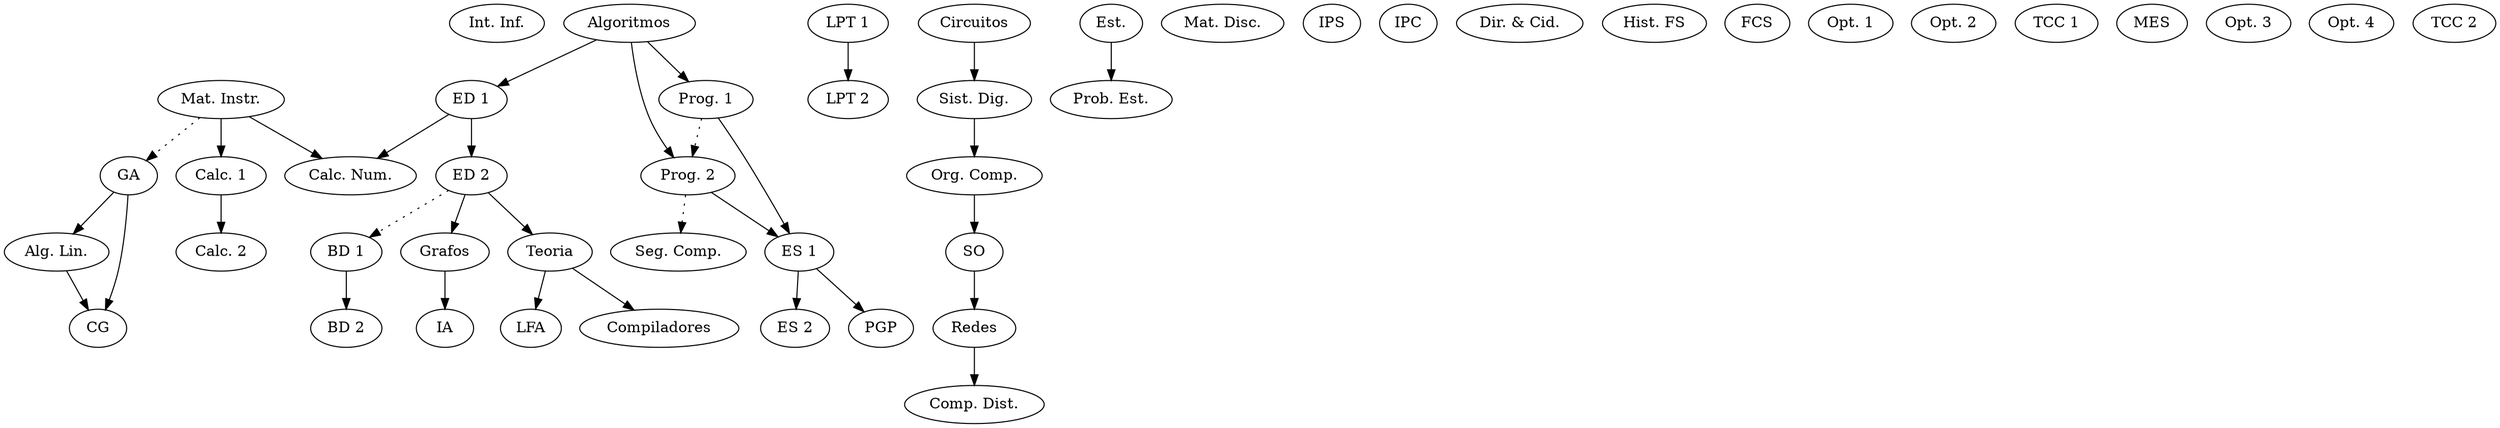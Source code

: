 digraph Pres {

  title="Grafo de pre-requisitos";
  //size="11" ratiol=fill margin="0.3";

   1 [label="Int. Inf."];
   2 [label="Mat. Instr."];
   3 [label="LPT 1"];
   4 [label="Algoritmos"];
   5 [label="Circuitos"];
   6 [label="GA"];
   7 [label="Est."];
   8 [label="LPT 2"];
   9 [label="ED 1"];
  10 [label="Sist. Dig."];
  11 [label="Calc. 1"];
  12 [label="Alg. Lin."];
  13 [label="Mat. Disc."];
  14 [label="ED 2"];
  15 [label="Prog. 1"];
  16 [label="Prob. Est."];
  17 [label="Calc. 2"];
  18 [label="Org. Comp."];
  19 [label="BD 1"];
  20 [label="Prog. 2"];
  21 [label="Calc. Num."];
  22 [label="IPS"];
  23 [label="LFA"];
  24 [label="Grafos"];
  25 [label="BD 2"];
  26 [label="ES 1"];
  27 [label="IPC"];
  28 [label="Teoria"];
  29 [label="Dir. & Cid."];
  30 [label="SO"];
  31 [label="Hist. FS"];
  32 [label="ES 2"];
  33 [label="Redes"];
  34 [label="CG"];
  35 [label="PGP"];
  36 [label="Compiladores"];
  37 [label="FCS"];
  38 [label="IA"];
  39 [label="Opt. 1"];
  40 [label="Opt. 2"];
  41 [label="Comp. Dist."];
  42 [label="TCC 1"];
  43 [label="MES"];
  44 [label="Opt. 3"];
  45 [label="Opt. 4"];
  46 [label="Seg. Comp."];
  47 [label="TCC 2"];

  3 -> 8;
  4 -> 9;
  5 -> 10;
  2 -> 11;
  6 -> 12;
  9 -> 14;
  4 -> 15;
  7 -> 16;
  11 -> 17;
  10 -> 18;
  4 -> 20;
  2 -> 21;
  9 -> 21;
  14 -> 28;
  14 -> 24;
  19 -> 25;
  15 -> 26;
  20 -> 26;
  28 -> 23;
  18 -> 30;
  26 -> 32;
  30 -> 33;
  6 -> 34;
  12 -> 34;
  26 -> 35;
  28 -> 36;
  24 -> 38;
  33 -> 41;


  // Extras

  2 -> 6 [style=dotted];
  14 -> 19 [style=dotted];
  20 -> 46 [style=dotted];
  15 -> 20 [style=dotted];


}
